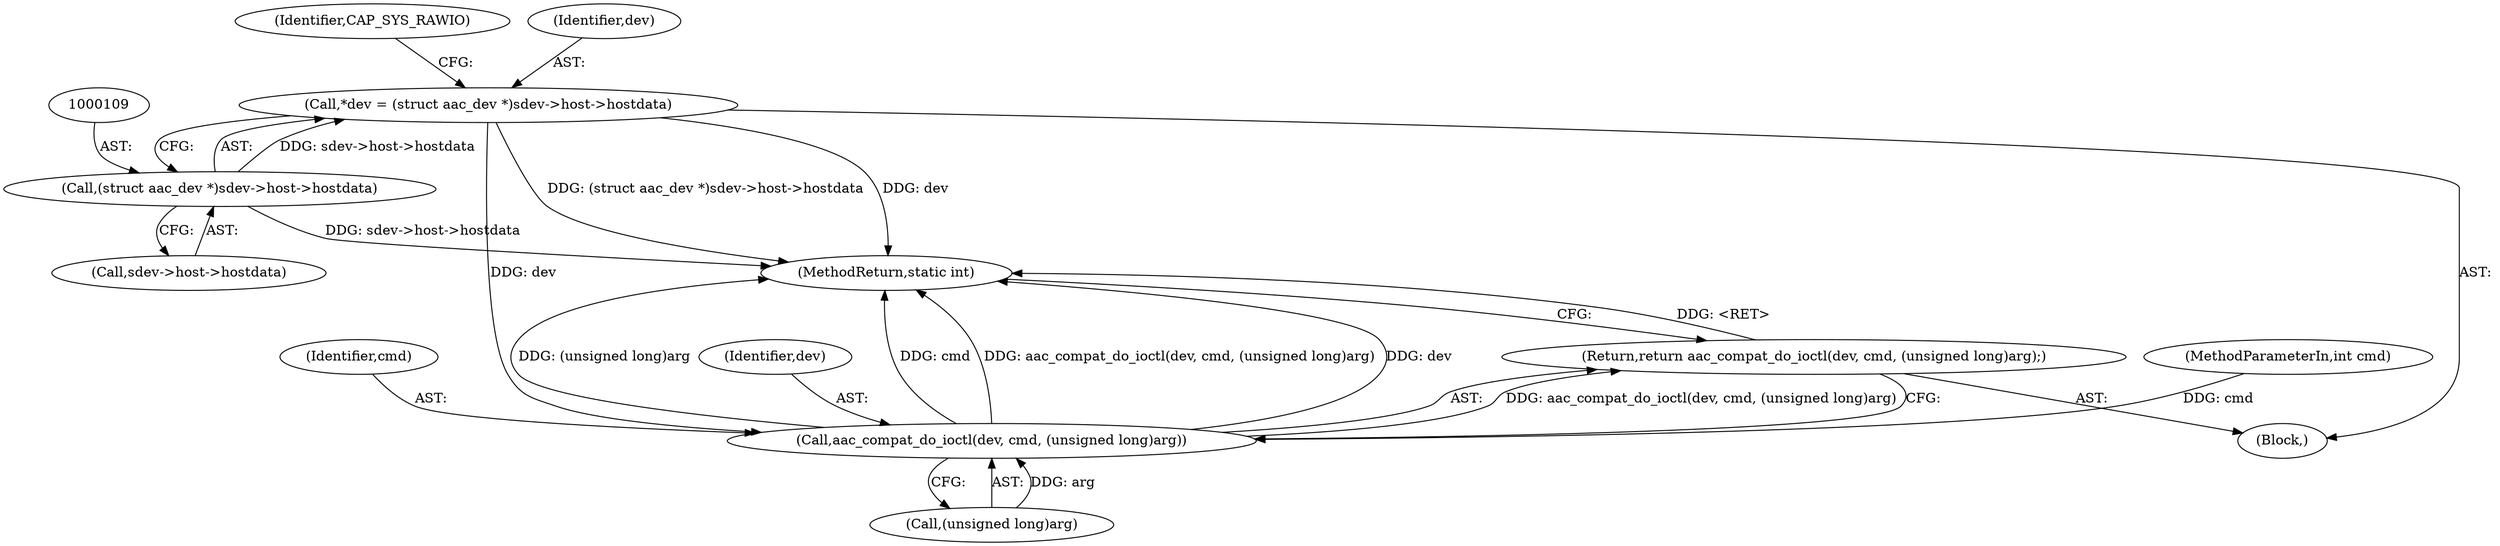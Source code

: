 digraph "0_linux_f856567b930dfcdbc3323261bf77240ccdde01f5@pointer" {
"1000106" [label="(Call,*dev = (struct aac_dev *)sdev->host->hostdata)"];
"1000108" [label="(Call,(struct aac_dev *)sdev->host->hostdata)"];
"1000123" [label="(Call,aac_compat_do_ioctl(dev, cmd, (unsigned long)arg))"];
"1000122" [label="(Return,return aac_compat_do_ioctl(dev, cmd, (unsigned long)arg);)"];
"1000118" [label="(Identifier,CAP_SYS_RAWIO)"];
"1000129" [label="(MethodReturn,static int)"];
"1000104" [label="(Block,)"];
"1000124" [label="(Identifier,dev)"];
"1000106" [label="(Call,*dev = (struct aac_dev *)sdev->host->hostdata)"];
"1000122" [label="(Return,return aac_compat_do_ioctl(dev, cmd, (unsigned long)arg);)"];
"1000108" [label="(Call,(struct aac_dev *)sdev->host->hostdata)"];
"1000102" [label="(MethodParameterIn,int cmd)"];
"1000123" [label="(Call,aac_compat_do_ioctl(dev, cmd, (unsigned long)arg))"];
"1000125" [label="(Identifier,cmd)"];
"1000110" [label="(Call,sdev->host->hostdata)"];
"1000126" [label="(Call,(unsigned long)arg)"];
"1000107" [label="(Identifier,dev)"];
"1000106" -> "1000104"  [label="AST: "];
"1000106" -> "1000108"  [label="CFG: "];
"1000107" -> "1000106"  [label="AST: "];
"1000108" -> "1000106"  [label="AST: "];
"1000118" -> "1000106"  [label="CFG: "];
"1000106" -> "1000129"  [label="DDG: (struct aac_dev *)sdev->host->hostdata"];
"1000106" -> "1000129"  [label="DDG: dev"];
"1000108" -> "1000106"  [label="DDG: sdev->host->hostdata"];
"1000106" -> "1000123"  [label="DDG: dev"];
"1000108" -> "1000110"  [label="CFG: "];
"1000109" -> "1000108"  [label="AST: "];
"1000110" -> "1000108"  [label="AST: "];
"1000108" -> "1000129"  [label="DDG: sdev->host->hostdata"];
"1000123" -> "1000122"  [label="AST: "];
"1000123" -> "1000126"  [label="CFG: "];
"1000124" -> "1000123"  [label="AST: "];
"1000125" -> "1000123"  [label="AST: "];
"1000126" -> "1000123"  [label="AST: "];
"1000122" -> "1000123"  [label="CFG: "];
"1000123" -> "1000129"  [label="DDG: (unsigned long)arg"];
"1000123" -> "1000129"  [label="DDG: cmd"];
"1000123" -> "1000129"  [label="DDG: aac_compat_do_ioctl(dev, cmd, (unsigned long)arg)"];
"1000123" -> "1000129"  [label="DDG: dev"];
"1000123" -> "1000122"  [label="DDG: aac_compat_do_ioctl(dev, cmd, (unsigned long)arg)"];
"1000102" -> "1000123"  [label="DDG: cmd"];
"1000126" -> "1000123"  [label="DDG: arg"];
"1000122" -> "1000104"  [label="AST: "];
"1000129" -> "1000122"  [label="CFG: "];
"1000122" -> "1000129"  [label="DDG: <RET>"];
}
